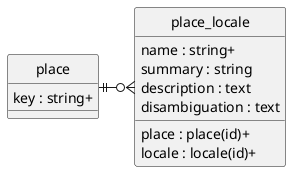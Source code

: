 @startuml uml
skinparam monochrome true
skinparam linetype ortho
hide circle

entity place {
    key : string+
}

entity place_locale {
    place : place(id)+
    locale : locale(id)+
    name : string+
    summary : string
    description : text
    disambiguation : text
}

place ||-r-o{ place_locale

@enduml
